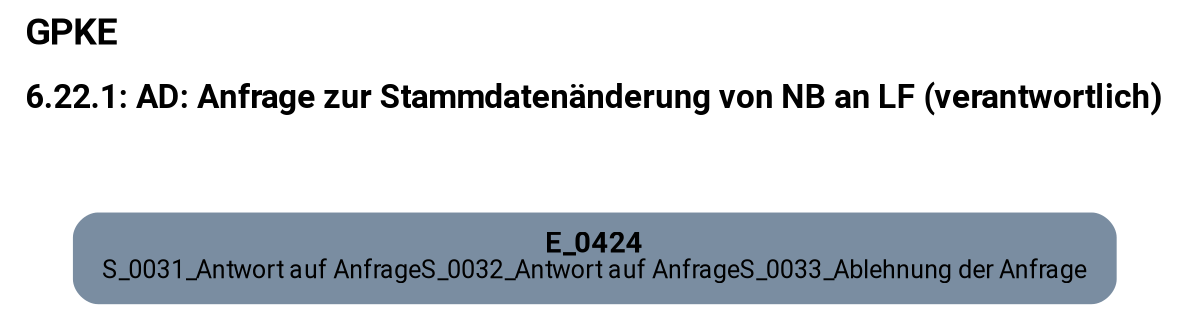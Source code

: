 digraph D {
    labelloc="t";
    label=<<B><FONT POINT-SIZE="18">GPKE</FONT></B><BR align="left"/><BR/><B><FONT POINT-SIZE="16">6.22.1: AD: Anfrage zur Stammdatenänderung von NB an LF (verantwortlich)</FONT></B><BR align="left"/><BR/><BR/><BR/>>;
    ratio="compress";
    concentrate=true;
    pack=true;
    rankdir=TB;
    packmode="array";
    size="20,20";
    "Empty" [margin="0.2,0.12", shape=box, style="filled,rounded", penwidth=0.0, fillcolor="#7a8da1", label=<<B>E_0424</B><BR align="center"/><FONT point-size="12">S_0031_Antwort auf Anfrage
S_0032_Antwort auf Anfrage
S_0033_Ablehnung der Anfrage</FONT><BR align="center"/>>, fontname="Roboto, sans-serif"];


    bgcolor="transparent";
fontname="Roboto, sans-serif";
}